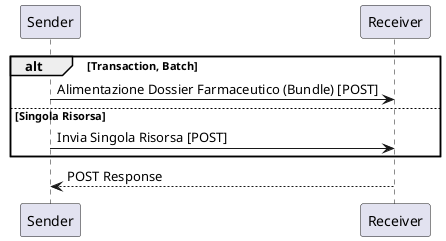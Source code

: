 @startuml
alt Transaction, Batch
	"Sender" -> "Receiver" : Alimentazione Dossier Farmaceutico (Bundle) [POST]

else Singola Risorsa
	"Sender" -> "Receiver" : Invia Singola Risorsa [POST]
end
	"Receiver" --> "Sender" : POST Response
@enduml
